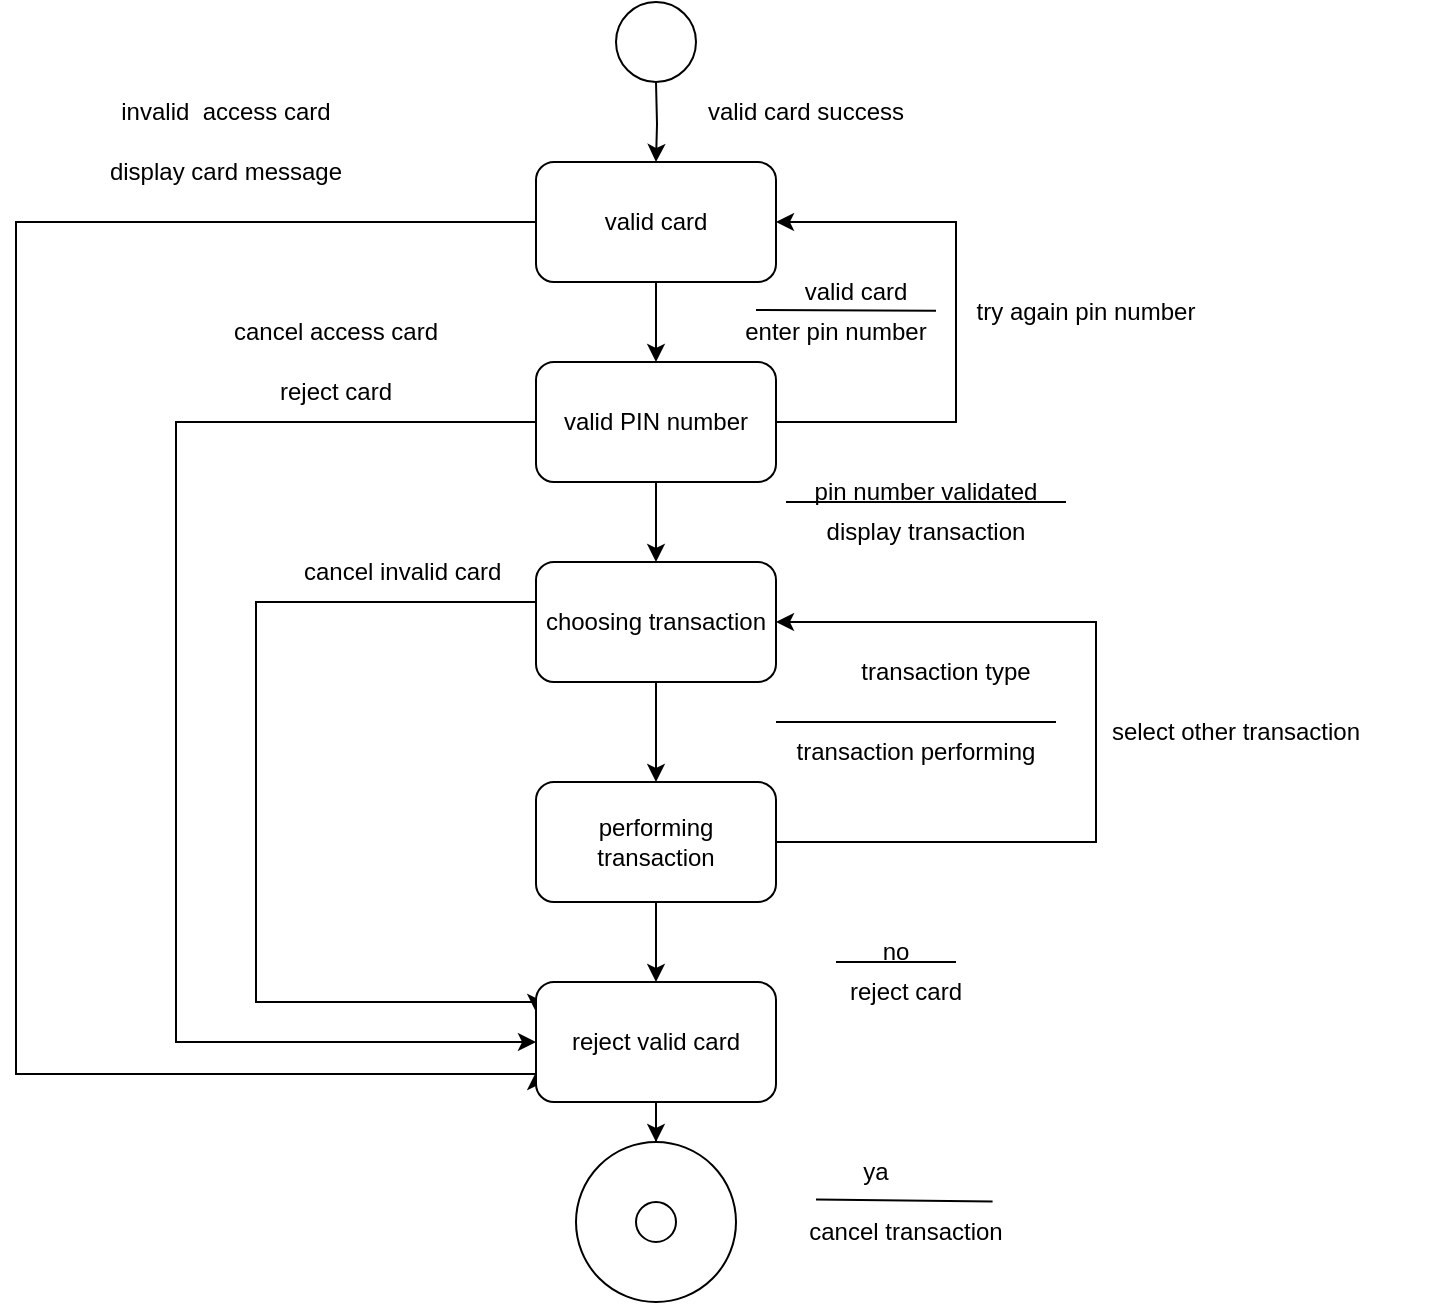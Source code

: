 <mxfile version="24.6.2" type="github">
  <diagram name="Page-1" id="dePzzRrWNIIpcqVm1SJM">
    <mxGraphModel dx="1169" dy="656" grid="1" gridSize="10" guides="1" tooltips="1" connect="1" arrows="1" fold="1" page="1" pageScale="1" pageWidth="850" pageHeight="1100" math="0" shadow="0">
      <root>
        <mxCell id="0" />
        <mxCell id="1" parent="0" />
        <mxCell id="VlAI6jfmsearoUz-VZGd-1" value="" style="ellipse;whiteSpace=wrap;html=1;aspect=fixed;" vertex="1" parent="1">
          <mxGeometry x="380" y="140" width="40" height="40" as="geometry" />
        </mxCell>
        <mxCell id="VlAI6jfmsearoUz-VZGd-4" style="edgeStyle=orthogonalEdgeStyle;rounded=0;orthogonalLoop=1;jettySize=auto;html=1;" edge="1" parent="1" target="VlAI6jfmsearoUz-VZGd-5">
          <mxGeometry relative="1" as="geometry">
            <mxPoint x="400" y="250" as="targetPoint" />
            <mxPoint x="400" y="180.0" as="sourcePoint" />
          </mxGeometry>
        </mxCell>
        <mxCell id="VlAI6jfmsearoUz-VZGd-6" style="edgeStyle=orthogonalEdgeStyle;rounded=0;orthogonalLoop=1;jettySize=auto;html=1;" edge="1" parent="1" source="VlAI6jfmsearoUz-VZGd-5" target="VlAI6jfmsearoUz-VZGd-7">
          <mxGeometry relative="1" as="geometry">
            <mxPoint x="400" y="330" as="targetPoint" />
          </mxGeometry>
        </mxCell>
        <mxCell id="VlAI6jfmsearoUz-VZGd-22" style="edgeStyle=orthogonalEdgeStyle;rounded=0;orthogonalLoop=1;jettySize=auto;html=1;entryX=0;entryY=0.75;entryDx=0;entryDy=0;" edge="1" parent="1" source="VlAI6jfmsearoUz-VZGd-5" target="VlAI6jfmsearoUz-VZGd-13">
          <mxGeometry relative="1" as="geometry">
            <Array as="points">
              <mxPoint x="80" y="250.0" />
              <mxPoint x="80" y="676" />
            </Array>
          </mxGeometry>
        </mxCell>
        <mxCell id="VlAI6jfmsearoUz-VZGd-5" value="valid card" style="rounded=1;whiteSpace=wrap;html=1;" vertex="1" parent="1">
          <mxGeometry x="340" y="220" width="120" height="60" as="geometry" />
        </mxCell>
        <mxCell id="VlAI6jfmsearoUz-VZGd-8" style="edgeStyle=orthogonalEdgeStyle;rounded=0;orthogonalLoop=1;jettySize=auto;html=1;" edge="1" parent="1" source="VlAI6jfmsearoUz-VZGd-7" target="VlAI6jfmsearoUz-VZGd-9">
          <mxGeometry relative="1" as="geometry">
            <mxPoint x="400" y="450" as="targetPoint" />
          </mxGeometry>
        </mxCell>
        <mxCell id="VlAI6jfmsearoUz-VZGd-31" style="edgeStyle=orthogonalEdgeStyle;rounded=0;orthogonalLoop=1;jettySize=auto;html=1;entryX=0;entryY=0.5;entryDx=0;entryDy=0;" edge="1" parent="1" source="VlAI6jfmsearoUz-VZGd-7" target="VlAI6jfmsearoUz-VZGd-13">
          <mxGeometry relative="1" as="geometry">
            <Array as="points">
              <mxPoint x="160" y="350" />
              <mxPoint x="160" y="660" />
            </Array>
          </mxGeometry>
        </mxCell>
        <mxCell id="VlAI6jfmsearoUz-VZGd-37" style="edgeStyle=orthogonalEdgeStyle;rounded=0;orthogonalLoop=1;jettySize=auto;html=1;entryX=1;entryY=0.5;entryDx=0;entryDy=0;" edge="1" parent="1" source="VlAI6jfmsearoUz-VZGd-7" target="VlAI6jfmsearoUz-VZGd-5">
          <mxGeometry relative="1" as="geometry">
            <Array as="points">
              <mxPoint x="550" y="350" />
              <mxPoint x="550" y="250" />
            </Array>
          </mxGeometry>
        </mxCell>
        <mxCell id="VlAI6jfmsearoUz-VZGd-7" value="valid PIN number" style="rounded=1;whiteSpace=wrap;html=1;" vertex="1" parent="1">
          <mxGeometry x="340" y="320" width="120" height="60" as="geometry" />
        </mxCell>
        <mxCell id="VlAI6jfmsearoUz-VZGd-10" style="edgeStyle=orthogonalEdgeStyle;rounded=0;orthogonalLoop=1;jettySize=auto;html=1;" edge="1" parent="1" source="VlAI6jfmsearoUz-VZGd-9" target="VlAI6jfmsearoUz-VZGd-11">
          <mxGeometry relative="1" as="geometry">
            <mxPoint x="400" y="550" as="targetPoint" />
          </mxGeometry>
        </mxCell>
        <mxCell id="VlAI6jfmsearoUz-VZGd-28" style="edgeStyle=orthogonalEdgeStyle;rounded=0;orthogonalLoop=1;jettySize=auto;html=1;exitX=0;exitY=0.5;exitDx=0;exitDy=0;entryX=0;entryY=0.25;entryDx=0;entryDy=0;" edge="1" parent="1" source="VlAI6jfmsearoUz-VZGd-9" target="VlAI6jfmsearoUz-VZGd-13">
          <mxGeometry relative="1" as="geometry">
            <Array as="points">
              <mxPoint x="340" y="440" />
              <mxPoint x="200" y="440" />
              <mxPoint x="200" y="640" />
              <mxPoint x="340" y="640" />
            </Array>
          </mxGeometry>
        </mxCell>
        <mxCell id="VlAI6jfmsearoUz-VZGd-9" value="choosing transaction" style="rounded=1;whiteSpace=wrap;html=1;" vertex="1" parent="1">
          <mxGeometry x="340" y="420" width="120" height="60" as="geometry" />
        </mxCell>
        <mxCell id="VlAI6jfmsearoUz-VZGd-12" style="edgeStyle=orthogonalEdgeStyle;rounded=0;orthogonalLoop=1;jettySize=auto;html=1;" edge="1" parent="1" source="VlAI6jfmsearoUz-VZGd-11" target="VlAI6jfmsearoUz-VZGd-13">
          <mxGeometry relative="1" as="geometry">
            <mxPoint x="400" y="640" as="targetPoint" />
          </mxGeometry>
        </mxCell>
        <mxCell id="VlAI6jfmsearoUz-VZGd-42" style="edgeStyle=orthogonalEdgeStyle;rounded=0;orthogonalLoop=1;jettySize=auto;html=1;entryX=1;entryY=0.5;entryDx=0;entryDy=0;" edge="1" parent="1" source="VlAI6jfmsearoUz-VZGd-11" target="VlAI6jfmsearoUz-VZGd-9">
          <mxGeometry relative="1" as="geometry">
            <Array as="points">
              <mxPoint x="620" y="560" />
              <mxPoint x="620" y="450" />
            </Array>
          </mxGeometry>
        </mxCell>
        <mxCell id="VlAI6jfmsearoUz-VZGd-11" value="performing transaction" style="rounded=1;whiteSpace=wrap;html=1;" vertex="1" parent="1">
          <mxGeometry x="340" y="530" width="120" height="60" as="geometry" />
        </mxCell>
        <mxCell id="VlAI6jfmsearoUz-VZGd-34" style="edgeStyle=orthogonalEdgeStyle;rounded=0;orthogonalLoop=1;jettySize=auto;html=1;" edge="1" parent="1" source="VlAI6jfmsearoUz-VZGd-13" target="VlAI6jfmsearoUz-VZGd-35">
          <mxGeometry relative="1" as="geometry">
            <mxPoint x="400" y="750" as="targetPoint" />
          </mxGeometry>
        </mxCell>
        <mxCell id="VlAI6jfmsearoUz-VZGd-13" value="reject valid card" style="rounded=1;whiteSpace=wrap;html=1;" vertex="1" parent="1">
          <mxGeometry x="340" y="630" width="120" height="60" as="geometry" />
        </mxCell>
        <mxCell id="VlAI6jfmsearoUz-VZGd-14" value="valid card success" style="text;html=1;align=center;verticalAlign=middle;whiteSpace=wrap;rounded=0;" vertex="1" parent="1">
          <mxGeometry x="420" y="180" width="110" height="30" as="geometry" />
        </mxCell>
        <mxCell id="VlAI6jfmsearoUz-VZGd-15" value="valid card" style="text;html=1;align=center;verticalAlign=middle;whiteSpace=wrap;rounded=0;" vertex="1" parent="1">
          <mxGeometry x="450" y="270" width="100" height="30" as="geometry" />
        </mxCell>
        <mxCell id="VlAI6jfmsearoUz-VZGd-16" value="pin number validated" style="text;html=1;align=center;verticalAlign=middle;whiteSpace=wrap;rounded=0;" vertex="1" parent="1">
          <mxGeometry x="460" y="370" width="150" height="30" as="geometry" />
        </mxCell>
        <mxCell id="VlAI6jfmsearoUz-VZGd-18" value="transaction type" style="text;html=1;align=center;verticalAlign=middle;whiteSpace=wrap;rounded=0;" vertex="1" parent="1">
          <mxGeometry x="465" y="460" width="160" height="30" as="geometry" />
        </mxCell>
        <mxCell id="VlAI6jfmsearoUz-VZGd-19" value="reject card" style="text;html=1;align=center;verticalAlign=middle;whiteSpace=wrap;rounded=0;" vertex="1" parent="1">
          <mxGeometry x="465" y="620" width="120" height="30" as="geometry" />
        </mxCell>
        <mxCell id="VlAI6jfmsearoUz-VZGd-24" value="invalid&amp;nbsp; access card" style="text;html=1;align=center;verticalAlign=middle;whiteSpace=wrap;rounded=0;" vertex="1" parent="1">
          <mxGeometry x="120" y="180" width="130" height="30" as="geometry" />
        </mxCell>
        <mxCell id="VlAI6jfmsearoUz-VZGd-29" value="cancel invalid card&amp;nbsp;" style="text;html=1;align=center;verticalAlign=middle;whiteSpace=wrap;rounded=0;" vertex="1" parent="1">
          <mxGeometry x="220" y="410" width="110" height="30" as="geometry" />
        </mxCell>
        <mxCell id="VlAI6jfmsearoUz-VZGd-32" value="cancel access card" style="text;html=1;align=center;verticalAlign=middle;whiteSpace=wrap;rounded=0;" vertex="1" parent="1">
          <mxGeometry x="170" y="290" width="140" height="30" as="geometry" />
        </mxCell>
        <mxCell id="VlAI6jfmsearoUz-VZGd-35" value="" style="ellipse;whiteSpace=wrap;html=1;aspect=fixed;" vertex="1" parent="1">
          <mxGeometry x="360" y="710" width="80" height="80" as="geometry" />
        </mxCell>
        <mxCell id="VlAI6jfmsearoUz-VZGd-36" value="" style="ellipse;whiteSpace=wrap;html=1;aspect=fixed;" vertex="1" parent="1">
          <mxGeometry x="390" y="740" width="20" height="20" as="geometry" />
        </mxCell>
        <mxCell id="VlAI6jfmsearoUz-VZGd-38" value="enter pin number" style="text;html=1;align=center;verticalAlign=middle;whiteSpace=wrap;rounded=0;" vertex="1" parent="1">
          <mxGeometry x="430" y="290" width="120" height="30" as="geometry" />
        </mxCell>
        <mxCell id="VlAI6jfmsearoUz-VZGd-39" value="display transaction" style="text;html=1;align=center;verticalAlign=middle;whiteSpace=wrap;rounded=0;" vertex="1" parent="1">
          <mxGeometry x="465" y="390" width="140" height="30" as="geometry" />
        </mxCell>
        <mxCell id="VlAI6jfmsearoUz-VZGd-40" value="transaction performing" style="text;html=1;align=center;verticalAlign=middle;whiteSpace=wrap;rounded=0;" vertex="1" parent="1">
          <mxGeometry x="460" y="500" width="140" height="30" as="geometry" />
        </mxCell>
        <mxCell id="VlAI6jfmsearoUz-VZGd-41" value="no" style="text;html=1;align=center;verticalAlign=middle;whiteSpace=wrap;rounded=0;" vertex="1" parent="1">
          <mxGeometry x="490" y="600" width="60" height="30" as="geometry" />
        </mxCell>
        <mxCell id="VlAI6jfmsearoUz-VZGd-43" value="try again pin number" style="text;html=1;align=center;verticalAlign=middle;whiteSpace=wrap;rounded=0;" vertex="1" parent="1">
          <mxGeometry x="550" y="280" width="130" height="30" as="geometry" />
        </mxCell>
        <mxCell id="VlAI6jfmsearoUz-VZGd-44" value="select other transaction" style="text;html=1;align=center;verticalAlign=middle;whiteSpace=wrap;rounded=0;" vertex="1" parent="1">
          <mxGeometry x="590" y="490" width="200" height="30" as="geometry" />
        </mxCell>
        <mxCell id="VlAI6jfmsearoUz-VZGd-45" value="" style="endArrow=none;html=1;rounded=0;entryX=1;entryY=0;entryDx=0;entryDy=0;exitX=0;exitY=0;exitDx=0;exitDy=0;" edge="1" parent="1" source="VlAI6jfmsearoUz-VZGd-39" target="VlAI6jfmsearoUz-VZGd-39">
          <mxGeometry width="50" height="50" relative="1" as="geometry">
            <mxPoint x="390" y="460" as="sourcePoint" />
            <mxPoint x="440" y="410" as="targetPoint" />
          </mxGeometry>
        </mxCell>
        <mxCell id="VlAI6jfmsearoUz-VZGd-46" value="" style="endArrow=none;html=1;rounded=0;entryX=1;entryY=0;entryDx=0;entryDy=0;" edge="1" parent="1">
          <mxGeometry width="50" height="50" relative="1" as="geometry">
            <mxPoint x="450" y="294" as="sourcePoint" />
            <mxPoint x="540" y="294.38" as="targetPoint" />
          </mxGeometry>
        </mxCell>
        <mxCell id="VlAI6jfmsearoUz-VZGd-47" value="" style="endArrow=none;html=1;rounded=0;entryX=1;entryY=0;entryDx=0;entryDy=0;exitX=0;exitY=0;exitDx=0;exitDy=0;" edge="1" parent="1">
          <mxGeometry width="50" height="50" relative="1" as="geometry">
            <mxPoint x="460" y="500" as="sourcePoint" />
            <mxPoint x="600" y="500" as="targetPoint" />
          </mxGeometry>
        </mxCell>
        <mxCell id="VlAI6jfmsearoUz-VZGd-48" value="" style="endArrow=none;html=1;rounded=0;entryX=1;entryY=0;entryDx=0;entryDy=0;" edge="1" parent="1">
          <mxGeometry width="50" height="50" relative="1" as="geometry">
            <mxPoint x="490" y="620" as="sourcePoint" />
            <mxPoint x="550" y="620" as="targetPoint" />
          </mxGeometry>
        </mxCell>
        <mxCell id="VlAI6jfmsearoUz-VZGd-49" value="ya" style="text;html=1;align=center;verticalAlign=middle;whiteSpace=wrap;rounded=0;" vertex="1" parent="1">
          <mxGeometry x="480" y="710" width="60" height="30" as="geometry" />
        </mxCell>
        <mxCell id="VlAI6jfmsearoUz-VZGd-50" value="cancel transaction" style="text;html=1;align=center;verticalAlign=middle;whiteSpace=wrap;rounded=0;" vertex="1" parent="1">
          <mxGeometry x="460" y="740" width="130" height="30" as="geometry" />
        </mxCell>
        <mxCell id="VlAI6jfmsearoUz-VZGd-51" value="" style="endArrow=none;html=1;rounded=0;entryX=0.833;entryY=-0.008;entryDx=0;entryDy=0;entryPerimeter=0;" edge="1" parent="1" target="VlAI6jfmsearoUz-VZGd-50">
          <mxGeometry width="50" height="50" relative="1" as="geometry">
            <mxPoint x="480" y="738.75" as="sourcePoint" />
            <mxPoint x="540" y="738.75" as="targetPoint" />
          </mxGeometry>
        </mxCell>
        <mxCell id="VlAI6jfmsearoUz-VZGd-52" value="display card message" style="text;html=1;align=center;verticalAlign=middle;whiteSpace=wrap;rounded=0;" vertex="1" parent="1">
          <mxGeometry x="105" y="210" width="160" height="30" as="geometry" />
        </mxCell>
        <mxCell id="VlAI6jfmsearoUz-VZGd-53" value="reject card" style="text;html=1;align=center;verticalAlign=middle;whiteSpace=wrap;rounded=0;" vertex="1" parent="1">
          <mxGeometry x="210" y="320" width="60" height="30" as="geometry" />
        </mxCell>
      </root>
    </mxGraphModel>
  </diagram>
</mxfile>
